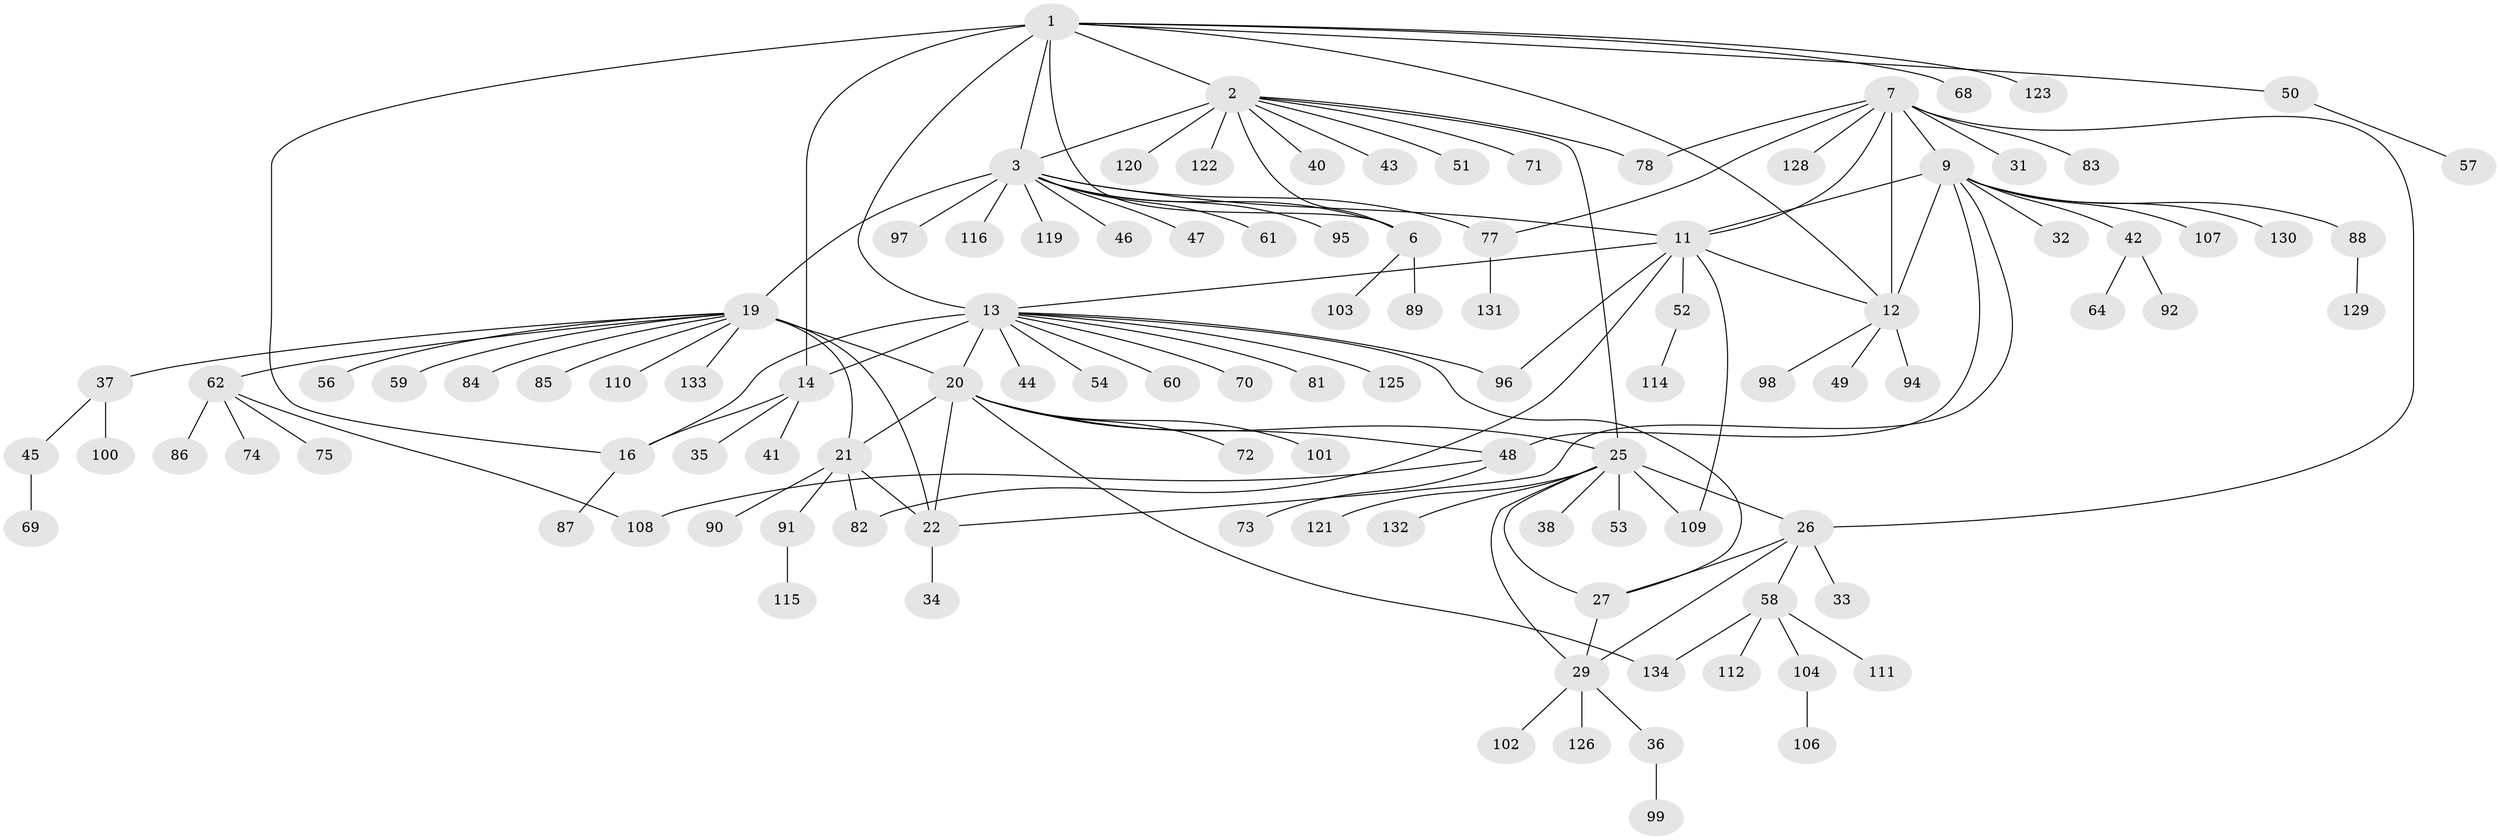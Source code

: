 // Generated by graph-tools (version 1.1) at 2025/52/02/27/25 19:52:15]
// undirected, 107 vertices, 136 edges
graph export_dot {
graph [start="1"]
  node [color=gray90,style=filled];
  1 [super="+15"];
  2 [super="+5"];
  3 [super="+4"];
  6 [super="+76"];
  7 [super="+8"];
  9 [super="+10"];
  11 [super="+39"];
  12 [super="+63"];
  13 [super="+18"];
  14 [super="+17"];
  16 [super="+127"];
  19 [super="+24"];
  20 [super="+113"];
  21 [super="+65"];
  22 [super="+23"];
  25 [super="+30"];
  26 [super="+28"];
  27;
  29 [super="+66"];
  31;
  32;
  33;
  34;
  35;
  36;
  37 [super="+79"];
  38;
  40 [super="+118"];
  41;
  42 [super="+105"];
  43;
  44;
  45;
  46;
  47;
  48 [super="+55"];
  49 [super="+80"];
  50;
  51 [super="+117"];
  52;
  53;
  54;
  56;
  57;
  58 [super="+93"];
  59;
  60;
  61;
  62 [super="+67"];
  64;
  68;
  69;
  70;
  71;
  72;
  73;
  74;
  75;
  77;
  78;
  81;
  82;
  83;
  84;
  85;
  86;
  87;
  88;
  89;
  90;
  91;
  92;
  94;
  95;
  96;
  97;
  98;
  99;
  100;
  101 [super="+124"];
  102;
  103;
  104;
  106;
  107;
  108;
  109;
  110;
  111;
  112;
  114;
  115;
  116;
  119;
  120;
  121;
  122;
  123;
  125;
  126;
  128;
  129;
  130;
  131;
  132;
  133;
  134;
  1 -- 2 [weight=2];
  1 -- 3 [weight=2];
  1 -- 6;
  1 -- 123;
  1 -- 16;
  1 -- 50;
  1 -- 68;
  1 -- 12;
  1 -- 13 [weight=2];
  1 -- 14 [weight=2];
  2 -- 3 [weight=4];
  2 -- 6 [weight=2];
  2 -- 40;
  2 -- 51;
  2 -- 71;
  2 -- 78;
  2 -- 122;
  2 -- 25;
  2 -- 120;
  2 -- 43;
  3 -- 6 [weight=2];
  3 -- 11;
  3 -- 61;
  3 -- 77;
  3 -- 95;
  3 -- 97;
  3 -- 119;
  3 -- 46;
  3 -- 47;
  3 -- 19;
  3 -- 116;
  6 -- 89;
  6 -- 103;
  7 -- 9 [weight=4];
  7 -- 11 [weight=2];
  7 -- 12 [weight=2];
  7 -- 26;
  7 -- 77;
  7 -- 78;
  7 -- 128;
  7 -- 83;
  7 -- 31;
  9 -- 11 [weight=2];
  9 -- 12 [weight=2];
  9 -- 48;
  9 -- 88;
  9 -- 107;
  9 -- 130;
  9 -- 32;
  9 -- 42;
  9 -- 22;
  11 -- 12;
  11 -- 52;
  11 -- 82;
  11 -- 96;
  11 -- 109;
  11 -- 13;
  12 -- 49;
  12 -- 94;
  12 -- 98;
  13 -- 14 [weight=4];
  13 -- 16 [weight=2];
  13 -- 20;
  13 -- 27;
  13 -- 96;
  13 -- 70;
  13 -- 44;
  13 -- 81;
  13 -- 54;
  13 -- 60;
  13 -- 125;
  14 -- 16 [weight=2];
  14 -- 35;
  14 -- 41;
  16 -- 87;
  19 -- 20 [weight=2];
  19 -- 21 [weight=2];
  19 -- 22 [weight=4];
  19 -- 37;
  19 -- 59;
  19 -- 84;
  19 -- 85;
  19 -- 110;
  19 -- 133;
  19 -- 56;
  19 -- 62;
  20 -- 21;
  20 -- 22 [weight=2];
  20 -- 72;
  20 -- 101;
  20 -- 134;
  20 -- 25;
  20 -- 48;
  21 -- 22 [weight=2];
  21 -- 82;
  21 -- 90;
  21 -- 91;
  22 -- 34;
  25 -- 26 [weight=4];
  25 -- 27 [weight=2];
  25 -- 29 [weight=2];
  25 -- 38;
  25 -- 53;
  25 -- 109;
  25 -- 121;
  25 -- 132;
  26 -- 27 [weight=2];
  26 -- 29 [weight=2];
  26 -- 58;
  26 -- 33;
  27 -- 29;
  29 -- 36;
  29 -- 102;
  29 -- 126;
  36 -- 99;
  37 -- 45;
  37 -- 100;
  42 -- 64;
  42 -- 92;
  45 -- 69;
  48 -- 73;
  48 -- 108;
  50 -- 57;
  52 -- 114;
  58 -- 111;
  58 -- 104;
  58 -- 112;
  58 -- 134;
  62 -- 74;
  62 -- 75;
  62 -- 86;
  62 -- 108;
  77 -- 131;
  88 -- 129;
  91 -- 115;
  104 -- 106;
}
